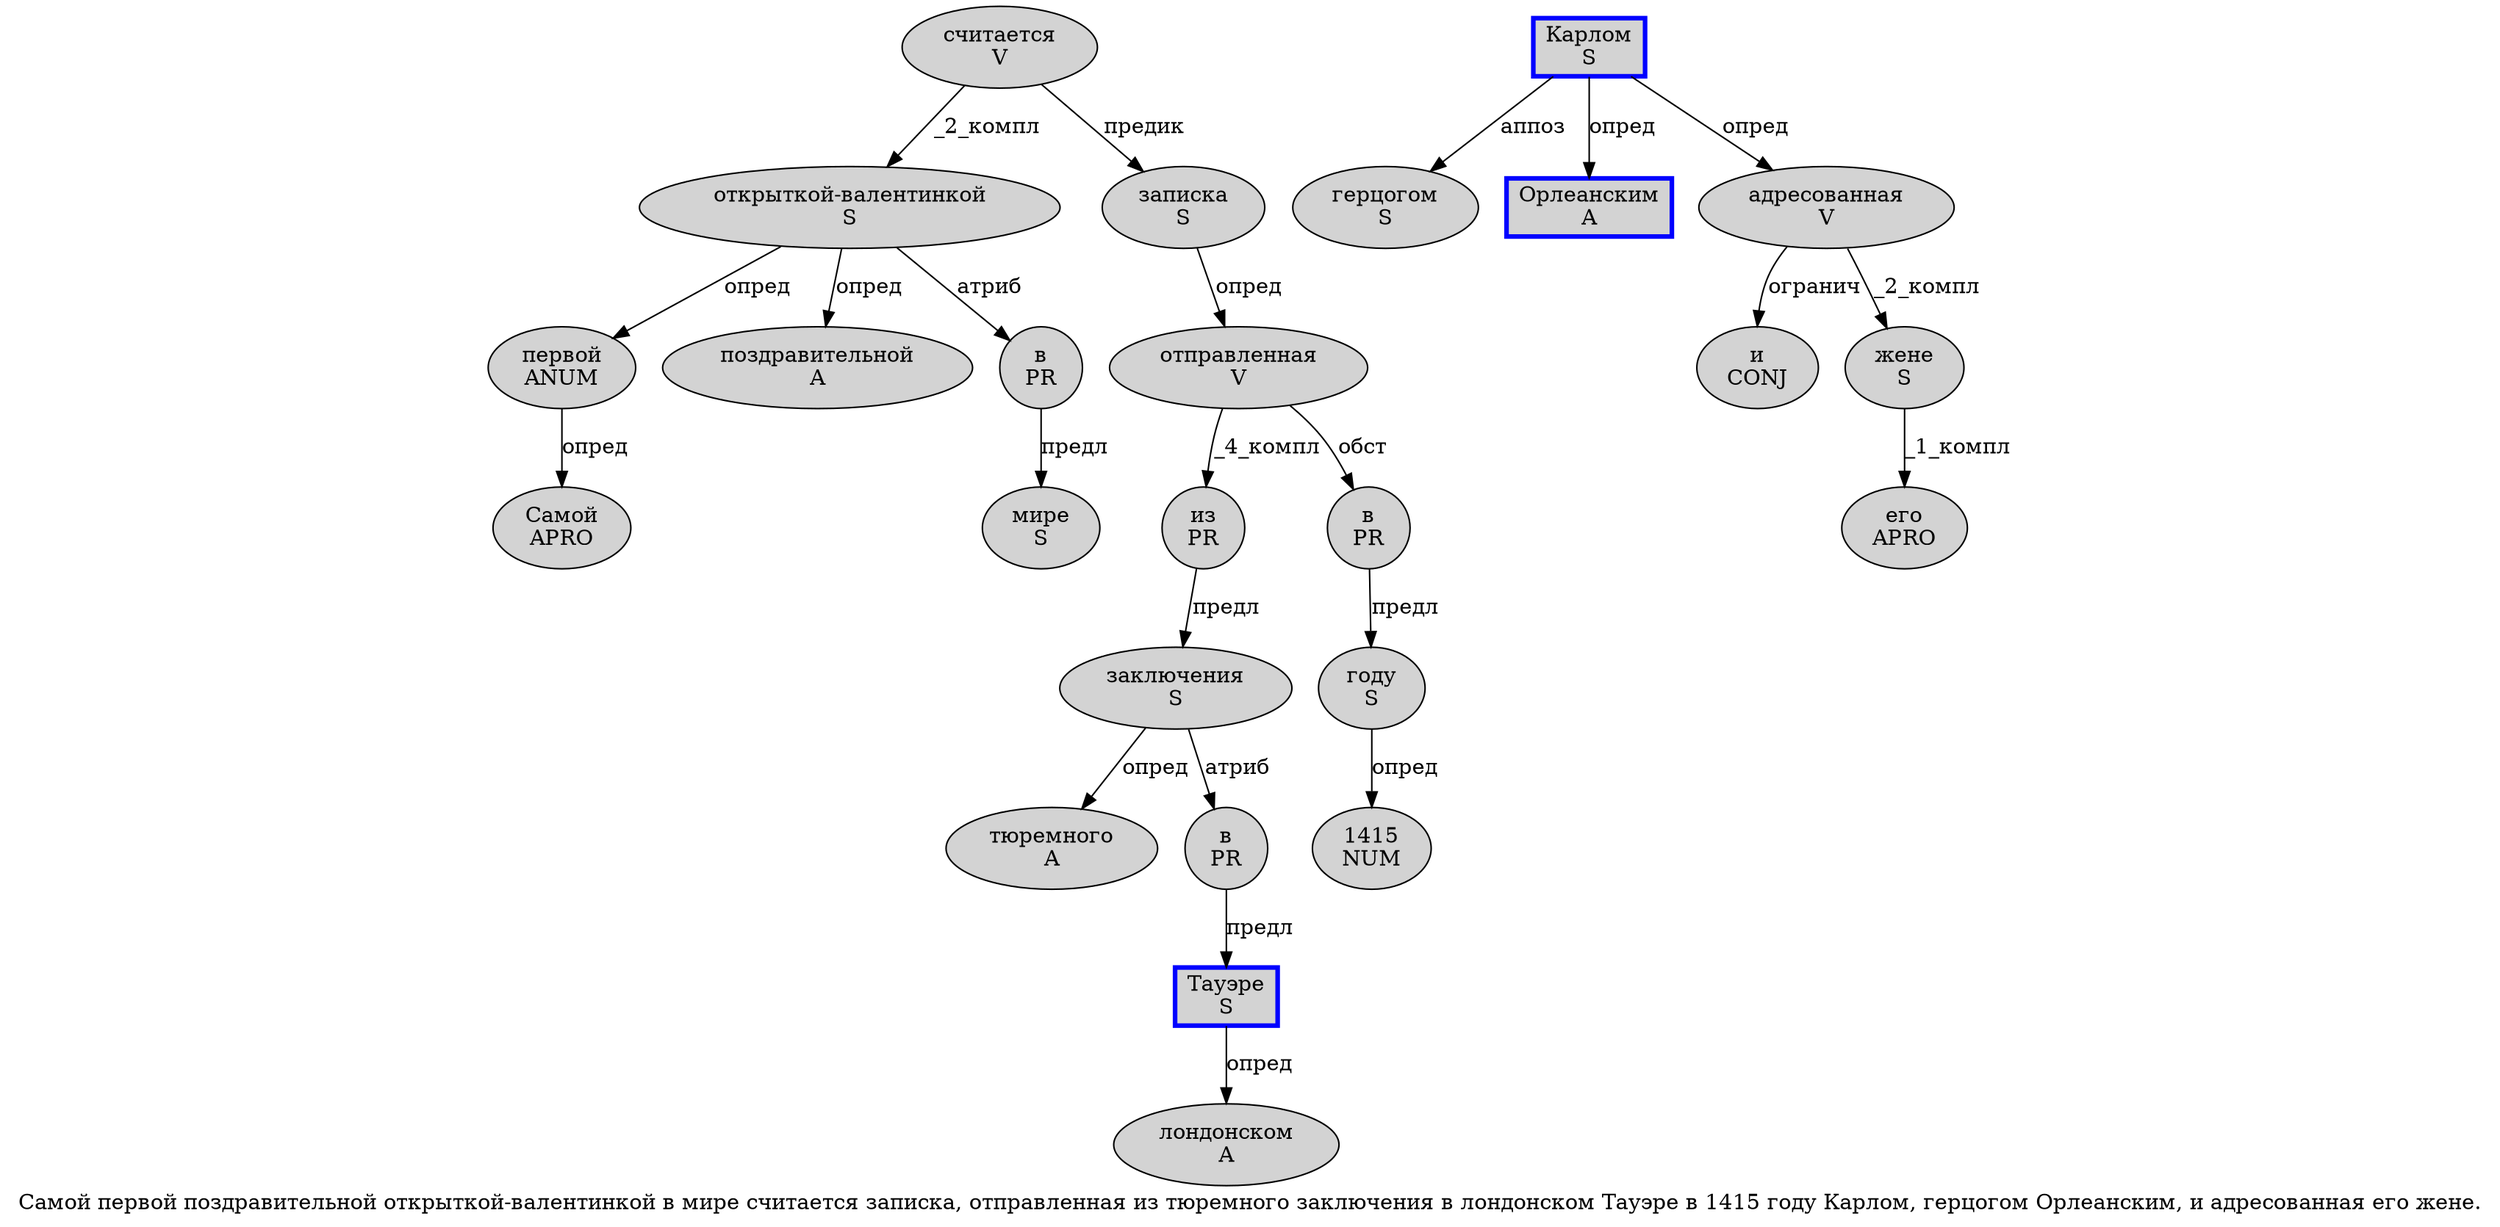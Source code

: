 digraph SENTENCE_1491 {
	graph [label="Самой первой поздравительной открыткой-валентинкой в мире считается записка, отправленная из тюремного заключения в лондонском Тауэре в 1415 году Карлом, герцогом Орлеанским, и адресованная его жене."]
	node [style=filled]
		0 [label="Самой
APRO" color="" fillcolor=lightgray penwidth=1 shape=ellipse]
		1 [label="первой
ANUM" color="" fillcolor=lightgray penwidth=1 shape=ellipse]
		2 [label="поздравительной
A" color="" fillcolor=lightgray penwidth=1 shape=ellipse]
		3 [label="открыткой-валентинкой
S" color="" fillcolor=lightgray penwidth=1 shape=ellipse]
		4 [label="в
PR" color="" fillcolor=lightgray penwidth=1 shape=ellipse]
		5 [label="мире
S" color="" fillcolor=lightgray penwidth=1 shape=ellipse]
		6 [label="считается
V" color="" fillcolor=lightgray penwidth=1 shape=ellipse]
		7 [label="записка
S" color="" fillcolor=lightgray penwidth=1 shape=ellipse]
		9 [label="отправленная
V" color="" fillcolor=lightgray penwidth=1 shape=ellipse]
		10 [label="из
PR" color="" fillcolor=lightgray penwidth=1 shape=ellipse]
		11 [label="тюремного
A" color="" fillcolor=lightgray penwidth=1 shape=ellipse]
		12 [label="заключения
S" color="" fillcolor=lightgray penwidth=1 shape=ellipse]
		13 [label="в
PR" color="" fillcolor=lightgray penwidth=1 shape=ellipse]
		14 [label="лондонском
A" color="" fillcolor=lightgray penwidth=1 shape=ellipse]
		15 [label="Тауэре
S" color=blue fillcolor=lightgray penwidth=3 shape=box]
		16 [label="в
PR" color="" fillcolor=lightgray penwidth=1 shape=ellipse]
		17 [label="1415
NUM" color="" fillcolor=lightgray penwidth=1 shape=ellipse]
		18 [label="году
S" color="" fillcolor=lightgray penwidth=1 shape=ellipse]
		19 [label="Карлом
S" color=blue fillcolor=lightgray penwidth=3 shape=box]
		21 [label="герцогом
S" color="" fillcolor=lightgray penwidth=1 shape=ellipse]
		22 [label="Орлеанским
A" color=blue fillcolor=lightgray penwidth=3 shape=box]
		24 [label="и
CONJ" color="" fillcolor=lightgray penwidth=1 shape=ellipse]
		25 [label="адресованная
V" color="" fillcolor=lightgray penwidth=1 shape=ellipse]
		26 [label="его
APRO" color="" fillcolor=lightgray penwidth=1 shape=ellipse]
		27 [label="жене
S" color="" fillcolor=lightgray penwidth=1 shape=ellipse]
			25 -> 24 [label="огранич"]
			25 -> 27 [label="_2_компл"]
			6 -> 3 [label="_2_компл"]
			6 -> 7 [label="предик"]
			7 -> 9 [label="опред"]
			4 -> 5 [label="предл"]
			27 -> 26 [label="_1_компл"]
			3 -> 1 [label="опред"]
			3 -> 2 [label="опред"]
			3 -> 4 [label="атриб"]
			10 -> 12 [label="предл"]
			19 -> 21 [label="аппоз"]
			19 -> 22 [label="опред"]
			19 -> 25 [label="опред"]
			16 -> 18 [label="предл"]
			15 -> 14 [label="опред"]
			12 -> 11 [label="опред"]
			12 -> 13 [label="атриб"]
			18 -> 17 [label="опред"]
			9 -> 10 [label="_4_компл"]
			9 -> 16 [label="обст"]
			1 -> 0 [label="опред"]
			13 -> 15 [label="предл"]
}